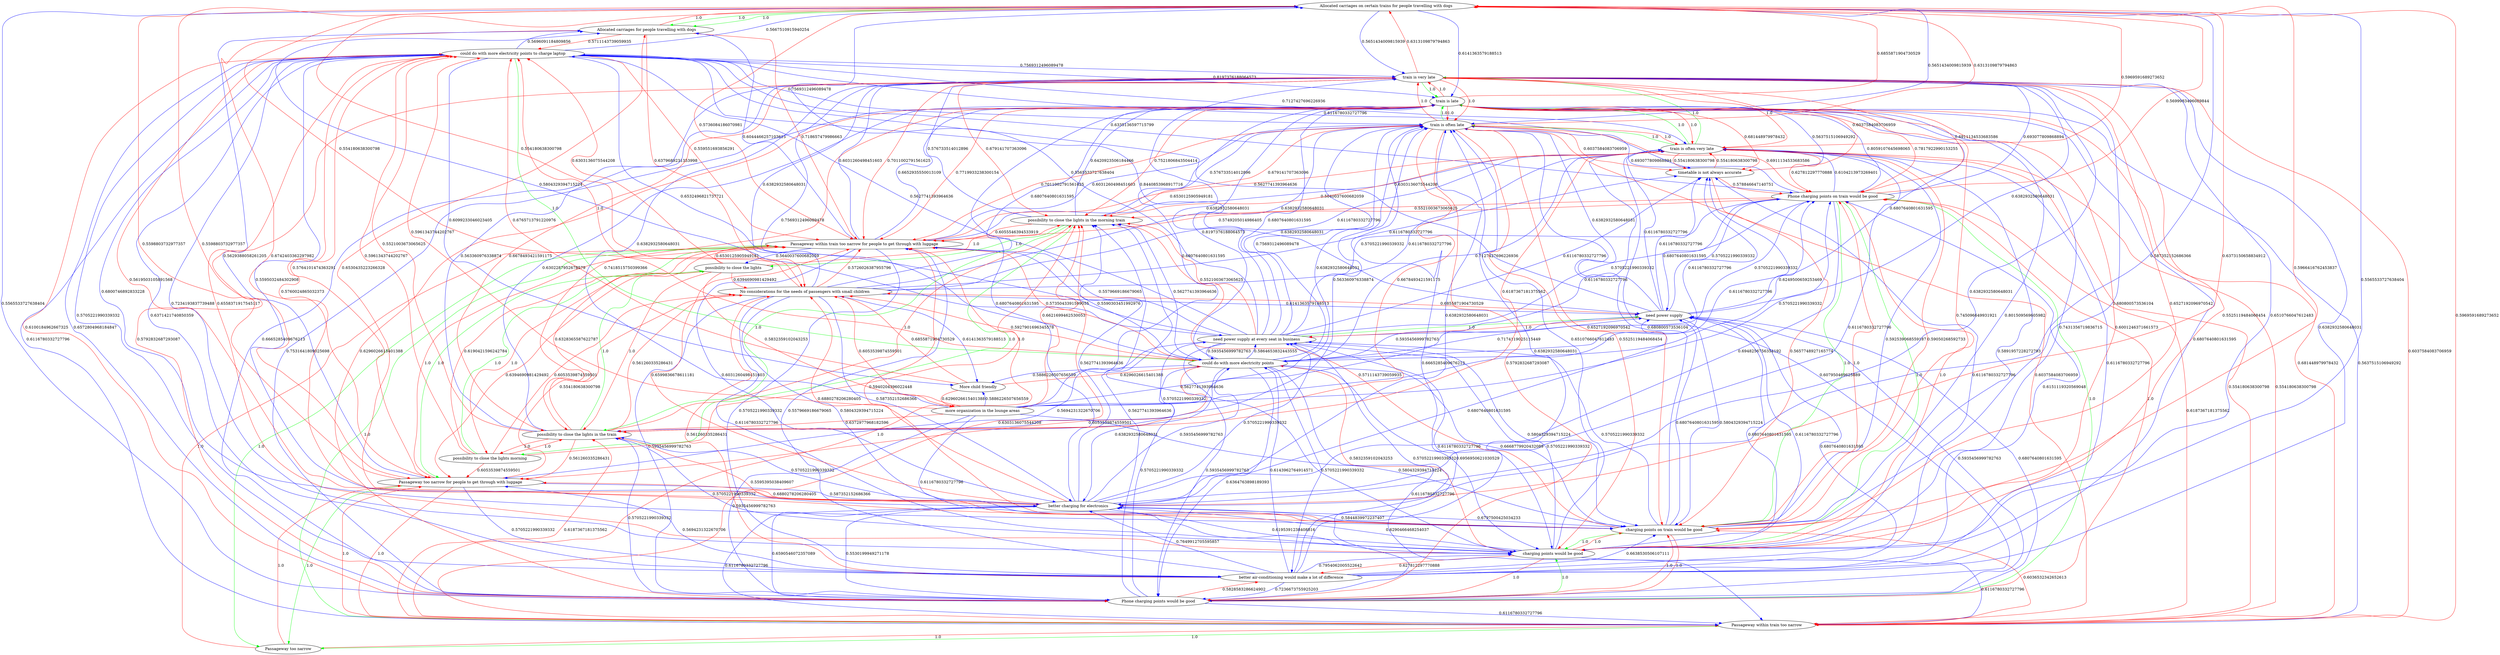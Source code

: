 digraph rawGraph {
"Allocated carriages on certain trains for people travelling with dogs";"Allocated carriages for people travelling with dogs";"More child friendly";"No considerations for the needs of passengers with small children";"Passageway within train too narrow for people to get through with luggage";"Passageway too narrow for people to get through with luggage";"Passageway too narrow";"Passageway within train too narrow";"Phone charging points on train would be good";"Phone charging points would be good";"charging points would be good";"charging points on train would be good";"better air-conditioning would make a lot of difference";"better charging for electronics";"could do with more electricity points to charge laptop";"could do with more electricity points";"more organization in the lounge areas";"need power supply at every seat in business";"need power supply";"possibility to close the lights in the morning train";"possibility to close the lights in the train";"possibility to close the lights";"possibility to close the lights morning";"timetable is not always accurate";"train is often very late";"train is often late";"train is late";"train is very late";"Allocated carriages on certain trains for people travelling with dogs" -> "Allocated carriages for people travelling with dogs" [label=1.0] [color=green]
"Allocated carriages on certain trains for people travelling with dogs" -> "Allocated carriages for people travelling with dogs" [label=1.0] [color=green]
"Allocated carriages for people travelling with dogs" -> "Allocated carriages on certain trains for people travelling with dogs" [label=1.0] [color=red]
"Allocated carriages on certain trains for people travelling with dogs" -> "No considerations for the needs of passengers with small children" [label=0.554180638300798] [color=red]
"Allocated carriages for people travelling with dogs" -> "No considerations for the needs of passengers with small children" [label=0.6379689231353998] [color=red]
"More child friendly" -> "No considerations for the needs of passengers with small children" [label=0.6855871904730529] [color=red]
"No considerations for the needs of passengers with small children" -> "Allocated carriages on certain trains for people travelling with dogs" [label=0.554180638300798] [color=red]
"No considerations for the needs of passengers with small children" -> "More child friendly" [label=0.6141363579188513] [color=blue]
"Passageway within train too narrow for people to get through with luggage" -> "Passageway too narrow for people to get through with luggage" [label=1.0] [color=green]
"Passageway too narrow for people to get through with luggage" -> "Passageway too narrow" [label=1.0] [color=green]
"Passageway within train too narrow for people to get through with luggage" -> "Passageway within train too narrow" [label=1.0] [color=green]
"Passageway within train too narrow" -> "Passageway too narrow" [label=1.0] [color=green]
"Passageway within train too narrow for people to get through with luggage" -> "Passageway too narrow" [label=1.0] [color=green]
"Passageway too narrow for people to get through with luggage" -> "Passageway within train too narrow for people to get through with luggage" [label=1.0] [color=red]
"Passageway too narrow for people to get through with luggage" -> "Passageway within train too narrow" [label=1.0] [color=red]
"Passageway too narrow" -> "Passageway within train too narrow for people to get through with luggage" [label=1.0] [color=red]
"Passageway too narrow" -> "Passageway too narrow for people to get through with luggage" [label=1.0] [color=red]
"Passageway too narrow" -> "Passageway within train too narrow" [label=1.0] [color=red]
"Passageway within train too narrow" -> "Passageway within train too narrow for people to get through with luggage" [label=1.0] [color=red]
"Passageway within train too narrow" -> "Passageway too narrow for people to get through with luggage" [label=1.0] [color=red]
"Allocated carriages on certain trains for people travelling with dogs" -> "Passageway within train too narrow for people to get through with luggage" [label=0.5736084186070981] [color=red]
"Allocated carriages on certain trains for people travelling with dogs" -> "Passageway too narrow for people to get through with luggage" [label=0.5598803732977357] [color=red]
"Allocated carriages for people travelling with dogs" -> "Passageway within train too narrow for people to get through with luggage" [label=0.718657479986663] [color=red]
"Allocated carriages for people travelling with dogs" -> "Passageway too narrow for people to get through with luggage" [label=0.6742403362297982] [color=red]
"No considerations for the needs of passengers with small children" -> "Passageway within train too narrow for people to get through with luggage" [label=0.5726026387955796] [color=red]
"Passageway within train too narrow for people to get through with luggage" -> "Allocated carriages for people travelling with dogs" [label=0.6044466257103615] [color=blue]
"Passageway too narrow for people to get through with luggage" -> "Allocated carriages on certain trains for people travelling with dogs" [label=0.5598803732977357] [color=red]
"Passageway too narrow for people to get through with luggage" -> "Allocated carriages for people travelling with dogs" [label=0.5629388058261205] [color=blue]
"Passageway too narrow for people to get through with luggage" -> "No considerations for the needs of passengers with small children" [label=0.554180638300798] [color=red]
"Passageway within train too narrow" -> "Allocated carriages on certain trains for people travelling with dogs" [label=0.5969591689273652] [color=red]
"Phone charging points on train would be good" -> "Phone charging points would be good" [label=1.0] [color=green]
"Phone charging points would be good" -> "charging points would be good" [label=1.0] [color=green]
"Phone charging points on train would be good" -> "charging points on train would be good" [label=1.0] [color=green]
"charging points on train would be good" -> "charging points would be good" [label=1.0] [color=green]
"Phone charging points on train would be good" -> "charging points would be good" [label=1.0] [color=green]
"Phone charging points would be good" -> "Phone charging points on train would be good" [label=1.0] [color=red]
"Phone charging points would be good" -> "charging points on train would be good" [label=1.0] [color=red]
"charging points would be good" -> "Phone charging points on train would be good" [label=1.0] [color=red]
"charging points would be good" -> "Phone charging points would be good" [label=1.0] [color=red]
"charging points would be good" -> "charging points on train would be good" [label=1.0] [color=red]
"charging points on train would be good" -> "Phone charging points on train would be good" [label=1.0] [color=red]
"charging points on train would be good" -> "Phone charging points would be good" [label=1.0] [color=red]
"No considerations for the needs of passengers with small children" -> "Phone charging points on train would be good" [label=0.5705221990339332] [color=blue]
"No considerations for the needs of passengers with small children" -> "Phone charging points would be good" [label=0.5935456999782763] [color=blue]
"No considerations for the needs of passengers with small children" -> "charging points would be good" [label=0.6116780332727796] [color=blue]
"No considerations for the needs of passengers with small children" -> "charging points on train would be good" [label=0.5804329394715224] [color=blue]
"Passageway within train too narrow" -> "Phone charging points on train would be good" [label=0.6187367181375562] [color=red]
"Passageway within train too narrow" -> "charging points on train would be good" [label=0.6036532342652613] [color=red]
"Phone charging points on train would be good" -> "Allocated carriages on certain trains for people travelling with dogs" [label=0.5699983496089844] [color=red]
"Phone charging points on train would be good" -> "Passageway within train too narrow for people to get through with luggage" [label=0.5749205014986405] [color=red]
"Phone charging points would be good" -> "Allocated carriages on certain trains for people travelling with dogs" [label=0.5565533727638404] [color=blue]
"Phone charging points would be good" -> "Passageway within train too narrow" [label=0.6116780332727796] [color=blue]
"charging points would be good" -> "Allocated carriages on certain trains for people travelling with dogs" [label=0.5565533727638404] [color=blue]
"charging points would be good" -> "Passageway within train too narrow" [label=0.6116780332727796] [color=blue]
"charging points on train would be good" -> "Allocated carriages on certain trains for people travelling with dogs" [label=0.5966416762453837] [color=red]
"charging points on train would be good" -> "Passageway within train too narrow for people to get through with luggage" [label=0.5940204396022448] [color=red]
"Passageway within train too narrow for people to get through with luggage" -> "better air-conditioning would make a lot of difference" [label=0.5705221990339332] [color=blue]
"Passageway too narrow for people to get through with luggage" -> "better air-conditioning would make a lot of difference" [label=0.5705221990339332] [color=blue]
"Phone charging points would be good" -> "better air-conditioning would make a lot of difference" [label=0.5828583286624902] [color=red]
"charging points would be good" -> "better air-conditioning would make a lot of difference" [label=0.627812297770888] [color=red]
"better air-conditioning would make a lot of difference" -> "No considerations for the needs of passengers with small children" [label=0.561260335286431] [color=red]
"better air-conditioning would make a lot of difference" -> "Passageway within train too narrow for people to get through with luggage" [label=0.5579669186679065] [color=blue]
"better air-conditioning would make a lot of difference" -> "Passageway too narrow for people to get through with luggage" [label=0.5694231322670706] [color=blue]
"better air-conditioning would make a lot of difference" -> "Phone charging points on train would be good" [label=0.6151119320569048] [color=blue]
"better air-conditioning would make a lot of difference" -> "Phone charging points would be good" [label=0.7236673755925203] [color=blue]
"better air-conditioning would make a lot of difference" -> "charging points would be good" [label=0.7954062005522642] [color=blue]
"better air-conditioning would make a lot of difference" -> "charging points on train would be good" [label=0.6638530506107111] [color=blue]
"Allocated carriages on certain trains for people travelling with dogs" -> "better charging for electronics" [label=0.587352152686366] [color=blue]
"No considerations for the needs of passengers with small children" -> "better charging for electronics" [label=0.587352152686366] [color=blue]
"Passageway within train too narrow for people to get through with luggage" -> "better charging for electronics" [label=0.6031260498451603] [color=blue]
"Passageway too narrow for people to get through with luggage" -> "better charging for electronics" [label=0.587352152686366] [color=blue]
"Phone charging points on train would be good" -> "better charging for electronics" [label=0.6948256756354192] [color=blue]
"Phone charging points would be good" -> "better charging for electronics" [label=0.6590546072357089] [color=blue]
"charging points would be good" -> "better charging for electronics" [label=0.6290466468254037] [color=blue]
"charging points on train would be good" -> "better charging for electronics" [label=0.6797500425034233] [color=blue]
"better air-conditioning would make a lot of difference" -> "better charging for electronics" [label=0.7649912705595857] [color=blue]
"better charging for electronics" -> "Allocated carriages on certain trains for people travelling with dogs" [label=0.6373150658834912] [color=red]
"better charging for electronics" -> "Allocated carriages for people travelling with dogs" [label=0.6530435223266328] [color=red]
"better charging for electronics" -> "No considerations for the needs of passengers with small children" [label=0.6880278206280405] [color=red]
"better charging for electronics" -> "Passageway within train too narrow for people to get through with luggage" [label=0.6599836678611181] [color=red]
"better charging for electronics" -> "Passageway too narrow for people to get through with luggage" [label=0.6880278206280405] [color=red]
"better charging for electronics" -> "Passageway within train too narrow" [label=0.6116780332727796] [color=blue]
"better charging for electronics" -> "Phone charging points would be good" [label=0.5530199949271178] [color=blue]
"better charging for electronics" -> "charging points would be good" [label=0.6195391238408816] [color=blue]
"better charging for electronics" -> "charging points on train would be good" [label=0.5844839972237407] [color=blue]
"could do with more electricity points to charge laptop" -> "could do with more electricity points" [label=1.0] [color=green]
"could do with more electricity points" -> "could do with more electricity points to charge laptop" [label=1.0] [color=red]
"Allocated carriages for people travelling with dogs" -> "could do with more electricity points to charge laptop" [label=0.5711143739059935] [color=red]
"More child friendly" -> "could do with more electricity points to charge laptop" [label=0.6765713791220976] [color=red]
"More child friendly" -> "could do with more electricity points" [label=0.6296026615401388] [color=red]
"Passageway within train too narrow for people to get through with luggage" -> "could do with more electricity points" [label=0.5590303451992976] [color=blue]
"Phone charging points would be good" -> "could do with more electricity points to charge laptop" [label=0.6100184962667325] [color=red]
"charging points would be good" -> "could do with more electricity points to charge laptop" [label=0.6558371917545117] [color=red]
"charging points would be good" -> "could do with more electricity points" [label=0.5832359102043253] [color=red]
"charging points on train would be good" -> "could do with more electricity points to charge laptop" [label=0.5760024865032373] [color=red]
"better air-conditioning would make a lot of difference" -> "could do with more electricity points to charge laptop" [label=0.6371421740850359] [color=blue]
"better air-conditioning would make a lot of difference" -> "could do with more electricity points" [label=0.6143962764914571] [color=blue]
"better charging for electronics" -> "could do with more electricity points to charge laptop" [label=0.5619503105891568] [color=red]
"better charging for electronics" -> "could do with more electricity points" [label=0.5935456999782763] [color=blue]
"could do with more electricity points to charge laptop" -> "Allocated carriages on certain trains for people travelling with dogs" [label=0.5667510915940254] [color=blue]
"could do with more electricity points to charge laptop" -> "Allocated carriages for people travelling with dogs" [label=0.5696091184809856] [color=blue]
"could do with more electricity points to charge laptop" -> "More child friendly" [label=0.6099233046023405] [color=blue]
"could do with more electricity points to charge laptop" -> "Passageway within train too narrow for people to get through with luggage" [label=0.559551693856291] [color=red]
"could do with more electricity points to charge laptop" -> "Passageway too narrow for people to get through with luggage" [label=0.5764101474363291] [color=red]
"could do with more electricity points to charge laptop" -> "Passageway within train too narrow" [label=0.6116780332727796] [color=blue]
"could do with more electricity points to charge laptop" -> "Phone charging points on train would be good" [label=0.6335136597715799] [color=blue]
"could do with more electricity points to charge laptop" -> "Phone charging points would be good" [label=0.6572804968184847] [color=blue]
"could do with more electricity points to charge laptop" -> "charging points would be good" [label=0.7234193837739488] [color=blue]
"could do with more electricity points to charge laptop" -> "charging points on train would be good" [label=0.6800746892833228] [color=blue]
"could do with more electricity points to charge laptop" -> "better air-conditioning would make a lot of difference" [label=0.5705221990339332] [color=blue]
"could do with more electricity points to charge laptop" -> "better charging for electronics" [label=0.5595032484302908] [color=blue]
"could do with more electricity points" -> "More child friendly" [label=0.5886226507656559] [color=blue]
"could do with more electricity points" -> "No considerations for the needs of passengers with small children" [label=0.5927901696345578] [color=red]
"could do with more electricity points" -> "Passageway within train too narrow for people to get through with luggage" [label=0.5735043391599055] [color=red]
"could do with more electricity points" -> "Passageway too narrow for people to get through with luggage" [label=0.6053539874559501] [color=red]
"could do with more electricity points" -> "Passageway within train too narrow" [label=0.6116780332727796] [color=blue]
"could do with more electricity points" -> "Phone charging points on train would be good" [label=0.6249500659253469] [color=blue]
"could do with more electricity points" -> "Phone charging points would be good" [label=0.6364763898189393] [color=blue]
"could do with more electricity points" -> "charging points would be good" [label=0.6956950621030529] [color=blue]
"could do with more electricity points" -> "charging points on train would be good" [label=0.6668779920432089] [color=blue]
"could do with more electricity points" -> "better air-conditioning would make a lot of difference" [label=0.5705221990339332] [color=blue]
"could do with more electricity points" -> "better charging for electronics" [label=0.6382932580648031] [color=blue]
"More child friendly" -> "more organization in the lounge areas" [label=0.6296026615401388] [color=red]
"more organization in the lounge areas" -> "More child friendly" [label=0.5886226507656559] [color=blue]
"more organization in the lounge areas" -> "No considerations for the needs of passengers with small children" [label=0.6053539874559501] [color=red]
"more organization in the lounge areas" -> "Phone charging points on train would be good" [label=0.5705221990339332] [color=blue]
"more organization in the lounge areas" -> "Phone charging points would be good" [label=0.5935456999782763] [color=blue]
"more organization in the lounge areas" -> "charging points would be good" [label=0.6116780332727796] [color=blue]
"more organization in the lounge areas" -> "charging points on train would be good" [label=0.5804329394715224] [color=blue]
"more organization in the lounge areas" -> "could do with more electricity points to charge laptop" [label=0.5961343744202767] [color=red]
"need power supply at every seat in business" -> "need power supply" [label=1.0] [color=green]
"need power supply" -> "need power supply at every seat in business" [label=1.0] [color=red]
"No considerations for the needs of passengers with small children" -> "need power supply" [label=0.6141363579188513] [color=blue]
"Phone charging points on train would be good" -> "need power supply at every seat in business" [label=0.5705221990339332] [color=blue]
"Phone charging points on train would be good" -> "need power supply" [label=0.6807640801631595] [color=blue]
"Phone charging points would be good" -> "need power supply at every seat in business" [label=0.5705221990339332] [color=blue]
"Phone charging points would be good" -> "need power supply" [label=0.6807640801631595] [color=blue]
"charging points would be good" -> "need power supply at every seat in business" [label=0.5705221990339332] [color=blue]
"charging points would be good" -> "need power supply" [label=0.6807640801631595] [color=blue]
"charging points on train would be good" -> "need power supply at every seat in business" [label=0.5705221990339332] [color=blue]
"charging points on train would be good" -> "need power supply" [label=0.6807640801631595] [color=blue]
"better air-conditioning would make a lot of difference" -> "need power supply at every seat in business" [label=0.5705221990339332] [color=blue]
"better air-conditioning would make a lot of difference" -> "need power supply" [label=0.6807640801631595] [color=blue]
"better charging for electronics" -> "need power supply at every seat in business" [label=0.5705221990339332] [color=blue]
"better charging for electronics" -> "need power supply" [label=0.6807640801631595] [color=blue]
"could do with more electricity points to charge laptop" -> "need power supply at every seat in business" [label=0.6532496821737721] [color=blue]
"could do with more electricity points to charge laptop" -> "need power supply" [label=0.8440853968917716] [color=blue]
"could do with more electricity points" -> "need power supply at every seat in business" [label=0.5864653832443555] [color=blue]
"could do with more electricity points" -> "need power supply" [label=0.7174119025115449] [color=blue]
"need power supply at every seat in business" -> "Allocated carriages on certain trains for people travelling with dogs" [label=0.5565533727638404] [color=blue]
"need power supply at every seat in business" -> "Allocated carriages for people travelling with dogs" [label=0.5804329394715224] [color=blue]
"need power supply at every seat in business" -> "Passageway within train too narrow for people to get through with luggage" [label=0.5579669186679065] [color=blue]
"need power supply at every seat in business" -> "Passageway too narrow for people to get through with luggage" [label=0.5694231322670706] [color=blue]
"need power supply at every seat in business" -> "Phone charging points on train would be good" [label=0.5705221990339332] [color=blue]
"need power supply at every seat in business" -> "Phone charging points would be good" [label=0.5935456999782763] [color=blue]
"need power supply at every seat in business" -> "charging points would be good" [label=0.6116780332727796] [color=blue]
"need power supply at every seat in business" -> "charging points on train would be good" [label=0.5804329394715224] [color=blue]
"need power supply at every seat in business" -> "could do with more electricity points to charge laptop" [label=0.5627741393964636] [color=blue]
"need power supply at every seat in business" -> "could do with more electricity points" [label=0.5935456999782763] [color=blue]
"need power supply" -> "No considerations for the needs of passengers with small children" [label=0.6855871904730529] [color=red]
"need power supply" -> "Phone charging points on train would be good" [label=0.5705221990339332] [color=blue]
"need power supply" -> "Phone charging points would be good" [label=0.5935456999782763] [color=blue]
"need power supply" -> "charging points would be good" [label=0.6116780332727796] [color=blue]
"need power supply" -> "charging points on train would be good" [label=0.5804329394715224] [color=blue]
"need power supply" -> "could do with more electricity points to charge laptop" [label=0.5627741393964636] [color=blue]
"need power supply" -> "could do with more electricity points" [label=0.5935456999782763] [color=blue]
"possibility to close the lights in the morning train" -> "possibility to close the lights in the train" [label=1.0] [color=green]
"possibility to close the lights in the train" -> "possibility to close the lights" [label=1.0] [color=green]
"possibility to close the lights in the morning train" -> "possibility to close the lights morning" [label=1.0] [color=green]
"possibility to close the lights morning" -> "possibility to close the lights" [label=1.0] [color=green]
"possibility to close the lights in the morning train" -> "possibility to close the lights" [label=1.0] [color=green]
"possibility to close the lights in the train" -> "possibility to close the lights in the morning train" [label=1.0] [color=red]
"possibility to close the lights in the train" -> "possibility to close the lights morning" [label=1.0] [color=red]
"possibility to close the lights" -> "possibility to close the lights in the morning train" [label=1.0] [color=red]
"possibility to close the lights" -> "possibility to close the lights in the train" [label=1.0] [color=red]
"possibility to close the lights" -> "possibility to close the lights morning" [label=1.0] [color=red]
"possibility to close the lights morning" -> "possibility to close the lights in the morning train" [label=1.0] [color=red]
"possibility to close the lights morning" -> "possibility to close the lights in the train" [label=1.0] [color=red]
"Passageway within train too narrow for people to get through with luggage" -> "possibility to close the lights" [label=0.5640037600682059] [color=blue]
"Passageway within train too narrow" -> "possibility to close the lights in the morning train" [label=0.6303136075544208] [color=red]
"Passageway within train too narrow" -> "possibility to close the lights in the train" [label=0.6187367181375562] [color=red]
"Phone charging points on train would be good" -> "possibility to close the lights in the morning train" [label=0.5521003673065625] [color=red]
"Phone charging points would be good" -> "possibility to close the lights in the morning train" [label=0.5627741393964636] [color=blue]
"Phone charging points would be good" -> "possibility to close the lights in the train" [label=0.5705221990339332] [color=blue]
"charging points would be good" -> "possibility to close the lights in the morning train" [label=0.5627741393964636] [color=blue]
"charging points would be good" -> "possibility to close the lights in the train" [label=0.5705221990339332] [color=blue]
"charging points on train would be good" -> "possibility to close the lights in the morning train" [label=0.5711143739059935] [color=red]
"charging points on train would be good" -> "possibility to close the lights in the train" [label=0.5595395038409607] [color=red]
"better charging for electronics" -> "possibility to close the lights in the morning train" [label=0.5627741393964636] [color=blue]
"better charging for electronics" -> "possibility to close the lights in the train" [label=0.5705221990339332] [color=blue]
"could do with more electricity points" -> "possibility to close the lights in the morning train" [label=0.5627741393964636] [color=blue]
"could do with more electricity points" -> "possibility to close the lights in the train" [label=0.5705221990339332] [color=blue]
"more organization in the lounge areas" -> "possibility to close the lights in the morning train" [label=0.6621699462530053] [color=red]
"more organization in the lounge areas" -> "possibility to close the lights in the train" [label=0.6372977968182596] [color=red]
"need power supply at every seat in business" -> "possibility to close the lights in the morning train" [label=0.5521003673065625] [color=red]
"possibility to close the lights in the morning train" -> "Passageway within train too narrow for people to get through with luggage" [label=0.6055546394533919] [color=red]
"possibility to close the lights in the train" -> "No considerations for the needs of passengers with small children" [label=0.561260335286431] [color=red]
"possibility to close the lights in the train" -> "Passageway within train too narrow for people to get through with luggage" [label=0.6328365587622787] [color=red]
"possibility to close the lights in the train" -> "Passageway too narrow for people to get through with luggage" [label=0.561260335286431] [color=red]
"possibility to close the lights in the train" -> "could do with more electricity points to charge laptop" [label=0.5521003673065625] [color=red]
"possibility to close the lights" -> "No considerations for the needs of passengers with small children" [label=0.6394690981429492] [color=red]
"possibility to close the lights" -> "Passageway within train too narrow for people to get through with luggage" [label=0.6530125905949181] [color=red]
"possibility to close the lights" -> "Passageway too narrow for people to get through with luggage" [label=0.6394690981429492] [color=red]
"possibility to close the lights" -> "could do with more electricity points to charge laptop" [label=0.6303136075544208] [color=red]
"possibility to close the lights" -> "more organization in the lounge areas" [label=0.5832359102043253] [color=red]
"possibility to close the lights morning" -> "No considerations for the needs of passengers with small children" [label=0.6053539874559501] [color=red]
"possibility to close the lights morning" -> "Passageway within train too narrow for people to get through with luggage" [label=0.6190421596242784] [color=red]
"possibility to close the lights morning" -> "Passageway too narrow for people to get through with luggage" [label=0.6053539874559501] [color=red]
"possibility to close the lights morning" -> "could do with more electricity points to charge laptop" [label=0.5961343744202767] [color=red]
"No considerations for the needs of passengers with small children" -> "timetable is not always accurate" [label=0.6116780332727796] [color=blue]
"better air-conditioning would make a lot of difference" -> "timetable is not always accurate" [label=0.6116780332727796] [color=blue]
"could do with more electricity points to charge laptop" -> "timetable is not always accurate" [label=0.6116780332727796] [color=blue]
"could do with more electricity points" -> "timetable is not always accurate" [label=0.6116780332727796] [color=blue]
"more organization in the lounge areas" -> "timetable is not always accurate" [label=0.6116780332727796] [color=blue]
"need power supply at every seat in business" -> "timetable is not always accurate" [label=0.6116780332727796] [color=blue]
"need power supply" -> "timetable is not always accurate" [label=0.6116780332727796] [color=blue]
"timetable is not always accurate" -> "Phone charging points on train would be good" [label=0.578846647140751] [color=red]
"timetable is not always accurate" -> "charging points on train would be good" [label=0.5657748927165774] [color=red]
"train is often very late" -> "train is often late" [label=1.0] [color=green]
"train is often late" -> "train is late" [label=1.0] [color=green]
"train is often very late" -> "train is very late" [label=1.0] [color=green]
"train is very late" -> "train is late" [label=1.0] [color=green]
"train is often very late" -> "train is late" [label=1.0] [color=green]
"train is often late" -> "train is often very late" [label=1.0] [color=red]
"train is often late" -> "train is very late" [label=1.0] [color=red]
"train is late" -> "train is often very late" [label=1.0] [color=red]
"train is late" -> "train is often late" [label=1.0] [color=red]
"train is late" -> "train is very late" [label=1.0] [color=red]
"train is very late" -> "train is often very late" [label=1.0] [color=red]
"train is very late" -> "train is often late" [label=1.0] [color=red]
"Allocated carriages on certain trains for people travelling with dogs" -> "train is often late" [label=0.5651434009815939] [color=blue]
"Allocated carriages on certain trains for people travelling with dogs" -> "train is late" [label=0.6141363579188513] [color=blue]
"Allocated carriages on certain trains for people travelling with dogs" -> "train is very late" [label=0.5651434009815939] [color=blue]
"No considerations for the needs of passengers with small children" -> "train is often very late" [label=0.6116780332727796] [color=blue]
"No considerations for the needs of passengers with small children" -> "train is often late" [label=0.6382932580648031] [color=blue]
"No considerations for the needs of passengers with small children" -> "train is late" [label=0.6807640801631595] [color=blue]
"No considerations for the needs of passengers with small children" -> "train is very late" [label=0.6382932580648031] [color=blue]
"Passageway within train too narrow for people to get through with luggage" -> "train is often very late" [label=0.5640037600682059] [color=blue]
"Passageway within train too narrow for people to get through with luggage" -> "train is often late" [label=0.6031260498451603] [color=blue]
"Passageway within train too narrow for people to get through with luggage" -> "train is late" [label=0.6652935550013109] [color=blue]
"Passageway within train too narrow for people to get through with luggage" -> "train is very late" [label=0.6031260498451603] [color=blue]
"Passageway within train too narrow" -> "train is often very late" [label=0.554180638300798] [color=red]
"Passageway within train too narrow" -> "train is late" [label=0.5637515106949292] [color=blue]
"Phone charging points on train would be good" -> "train is often very late" [label=0.6104213973269401] [color=blue]
"Phone charging points on train would be good" -> "train is often late" [label=0.693077809868894] [color=blue]
"Phone charging points on train would be good" -> "train is late" [label=0.8059107645698065] [color=blue]
"Phone charging points on train would be good" -> "train is very late" [label=0.693077809868894] [color=blue]
"Phone charging points would be good" -> "train is often very late" [label=0.607950469625889] [color=blue]
"Phone charging points would be good" -> "train is often late" [label=0.6665285409676213] [color=blue]
"Phone charging points would be good" -> "train is late" [label=0.7531641809025698] [color=blue]
"Phone charging points would be good" -> "train is very late" [label=0.6665285409676213] [color=blue]
"charging points would be good" -> "train is often very late" [label=0.5891957228272793] [color=blue]
"charging points would be good" -> "train is often late" [label=0.6510766047612483] [color=blue]
"charging points would be good" -> "train is late" [label=0.7431356719836715] [color=blue]
"charging points would be good" -> "train is very late" [label=0.6510766047612483] [color=blue]
"charging points on train would be good" -> "train is often very late" [label=0.592539068559187] [color=blue]
"charging points on train would be good" -> "train is often late" [label=0.680800573536104] [color=blue]
"charging points on train would be good" -> "train is late" [label=0.801509569605982] [color=blue]
"charging points on train would be good" -> "train is very late" [label=0.680800573536104] [color=blue]
"better air-conditioning would make a lot of difference" -> "train is often very late" [label=0.6116780332727796] [color=blue]
"better air-conditioning would make a lot of difference" -> "train is often late" [label=0.6382932580648031] [color=blue]
"better air-conditioning would make a lot of difference" -> "train is late" [label=0.6807640801631595] [color=blue]
"better air-conditioning would make a lot of difference" -> "train is very late" [label=0.6382932580648031] [color=blue]
"better charging for electronics" -> "train is often very late" [label=0.6116780332727796] [color=blue]
"better charging for electronics" -> "train is often late" [label=0.6382932580648031] [color=blue]
"better charging for electronics" -> "train is late" [label=0.6807640801631595] [color=blue]
"better charging for electronics" -> "train is very late" [label=0.6382932580648031] [color=blue]
"could do with more electricity points to charge laptop" -> "train is often very late" [label=0.7127427696226936] [color=blue]
"could do with more electricity points to charge laptop" -> "train is often late" [label=0.7569312496089478] [color=blue]
"could do with more electricity points to charge laptop" -> "train is late" [label=0.8197376188064573] [color=blue]
"could do with more electricity points to charge laptop" -> "train is very late" [label=0.7569312496089478] [color=blue]
"could do with more electricity points" -> "train is often very late" [label=0.7127427696226936] [color=blue]
"could do with more electricity points" -> "train is often late" [label=0.7569312496089478] [color=blue]
"could do with more electricity points" -> "train is late" [label=0.8197376188064573] [color=blue]
"could do with more electricity points" -> "train is very late" [label=0.7569312496089478] [color=blue]
"more organization in the lounge areas" -> "train is often very late" [label=0.6116780332727796] [color=blue]
"more organization in the lounge areas" -> "train is often late" [label=0.6382932580648031] [color=blue]
"more organization in the lounge areas" -> "train is late" [label=0.6807640801631595] [color=blue]
"more organization in the lounge areas" -> "train is very late" [label=0.6382932580648031] [color=blue]
"need power supply at every seat in business" -> "train is often very late" [label=0.6116780332727796] [color=blue]
"need power supply at every seat in business" -> "train is often late" [label=0.6382932580648031] [color=blue]
"need power supply at every seat in business" -> "train is late" [label=0.6807640801631595] [color=blue]
"need power supply at every seat in business" -> "train is very late" [label=0.6382932580648031] [color=blue]
"need power supply" -> "train is often very late" [label=0.6116780332727796] [color=blue]
"need power supply" -> "train is often late" [label=0.6382932580648031] [color=blue]
"need power supply" -> "train is late" [label=0.6807640801631595] [color=blue]
"need power supply" -> "train is very late" [label=0.6382932580648031] [color=blue]
"possibility to close the lights in the morning train" -> "train is often late" [label=0.576733514012896] [color=blue]
"possibility to close the lights in the morning train" -> "train is late" [label=0.6420923506184466] [color=blue]
"possibility to close the lights in the morning train" -> "train is very late" [label=0.576733514012896] [color=blue]
"possibility to close the lights in the train" -> "train is often late" [label=0.563360976338874] [color=blue]
"possibility to close the lights in the train" -> "train is late" [label=0.6302287952678579] [color=blue]
"possibility to close the lights in the train" -> "train is very late" [label=0.563360976338874] [color=blue]
"timetable is not always accurate" -> "train is often very late" [label=0.554180638300798] [color=red]
"timetable is not always accurate" -> "train is late" [label=0.5637515106949292] [color=blue]
"train is often very late" -> "Allocated carriages on certain trains for people travelling with dogs" [label=0.5969591689273652] [color=red]
"train is often very late" -> "Passageway within train too narrow for people to get through with luggage" [label=0.6530125905949181] [color=red]
"train is often very late" -> "Passageway within train too narrow" [label=0.554180638300798] [color=red]
"train is often very late" -> "Phone charging points on train would be good" [label=0.627812297770888] [color=red]
"train is often very late" -> "charging points on train would be good" [label=0.59050268592733] [color=red]
"train is often very late" -> "possibility to close the lights in the morning train" [label=0.6303136075544208] [color=red]
"train is often very late" -> "possibility to close the lights in the train" [label=0.6187367181375562] [color=red]
"train is often very late" -> "timetable is not always accurate" [label=0.554180638300798] [color=red]
"train is often late" -> "Allocated carriages on certain trains for people travelling with dogs" [label=0.6313109879794863] [color=red]
"train is often late" -> "Passageway within train too narrow for people to get through with luggage" [label=0.7011002791561625] [color=red]
"train is often late" -> "Passageway within train too narrow" [label=0.6037584083706959] [color=red]
"train is often late" -> "Phone charging points on train would be good" [label=0.6911134533683586] [color=red]
"train is often late" -> "Phone charging points would be good" [label=0.5792832687293087] [color=red]
"train is often late" -> "charging points would be good" [label=0.5525119484068454] [color=red]
"train is often late" -> "charging points on train would be good" [label=0.6527192096970542] [color=red]
"train is often late" -> "possibility to close the lights in the morning train" [label=0.679141707363096] [color=red]
"train is often late" -> "possibility to close the lights in the train" [label=0.6678493421591175] [color=red]
"train is often late" -> "timetable is not always accurate" [label=0.6037584083706959] [color=red]
"train is late" -> "Allocated carriages on certain trains for people travelling with dogs" [label=0.6855871904730529] [color=red]
"train is late" -> "Passageway within train too narrow for people to get through with luggage" [label=0.7719933238300154] [color=red]
"train is late" -> "Passageway within train too narrow" [label=0.681448979978432] [color=red]
"train is late" -> "Phone charging points on train would be good" [label=0.7817922990153255] [color=red]
"train is late" -> "Phone charging points would be good" [label=0.6296026615401388] [color=red]
"train is late" -> "charging points would be good" [label=0.6001246371661573] [color=red]
"train is late" -> "charging points on train would be good" [label=0.745096649931921] [color=red]
"train is late" -> "possibility to close the lights in the morning train" [label=0.7521806843504414] [color=red]
"train is late" -> "possibility to close the lights in the train" [label=0.7418515750399366] [color=red]
"train is late" -> "timetable is not always accurate" [label=0.681448979978432] [color=red]
"train is very late" -> "Allocated carriages on certain trains for people travelling with dogs" [label=0.6313109879794863] [color=red]
"train is very late" -> "Passageway within train too narrow for people to get through with luggage" [label=0.7011002791561625] [color=red]
"train is very late" -> "Passageway within train too narrow" [label=0.6037584083706959] [color=red]
"train is very late" -> "Phone charging points on train would be good" [label=0.6911134533683586] [color=red]
"train is very late" -> "Phone charging points would be good" [label=0.5792832687293087] [color=red]
"train is very late" -> "charging points would be good" [label=0.5525119484068454] [color=red]
"train is very late" -> "charging points on train would be good" [label=0.6527192096970542] [color=red]
"train is very late" -> "possibility to close the lights in the morning train" [label=0.679141707363096] [color=red]
"train is very late" -> "possibility to close the lights in the train" [label=0.6678493421591175] [color=red]
"train is very late" -> "timetable is not always accurate" [label=0.6037584083706959] [color=red]
}